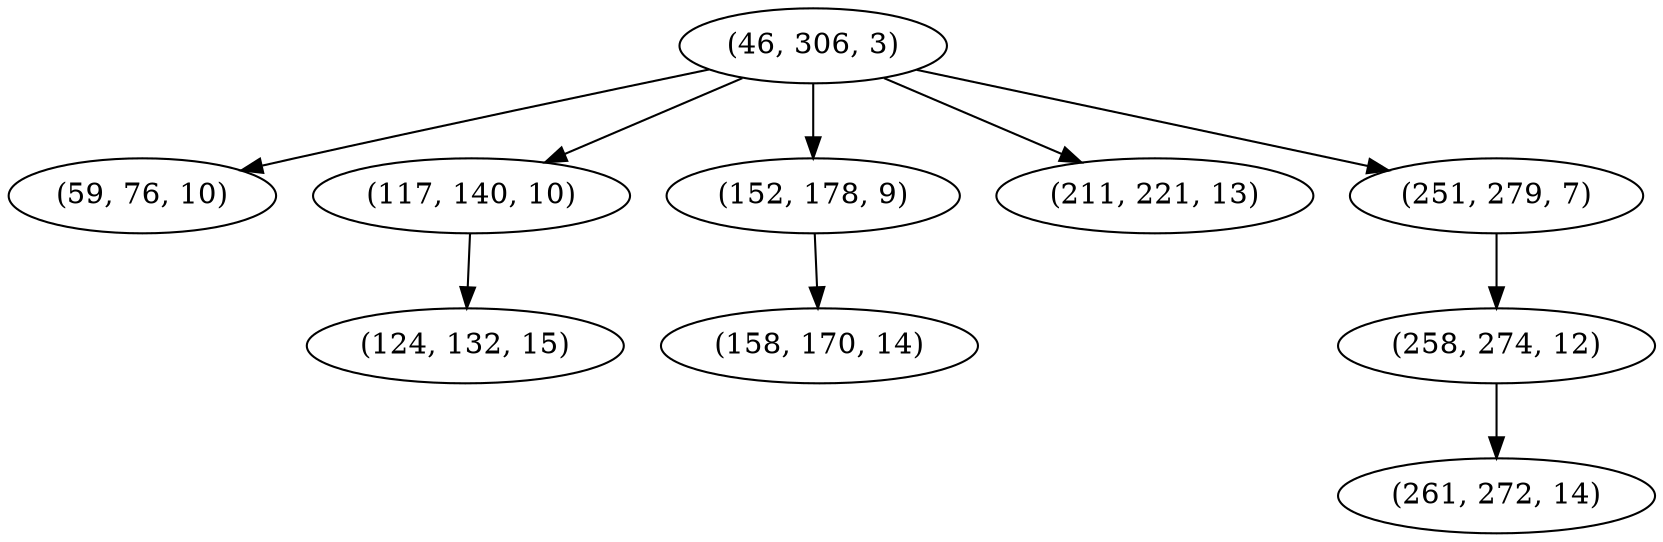 digraph tree {
    "(46, 306, 3)";
    "(59, 76, 10)";
    "(117, 140, 10)";
    "(124, 132, 15)";
    "(152, 178, 9)";
    "(158, 170, 14)";
    "(211, 221, 13)";
    "(251, 279, 7)";
    "(258, 274, 12)";
    "(261, 272, 14)";
    "(46, 306, 3)" -> "(59, 76, 10)";
    "(46, 306, 3)" -> "(117, 140, 10)";
    "(46, 306, 3)" -> "(152, 178, 9)";
    "(46, 306, 3)" -> "(211, 221, 13)";
    "(46, 306, 3)" -> "(251, 279, 7)";
    "(117, 140, 10)" -> "(124, 132, 15)";
    "(152, 178, 9)" -> "(158, 170, 14)";
    "(251, 279, 7)" -> "(258, 274, 12)";
    "(258, 274, 12)" -> "(261, 272, 14)";
}
